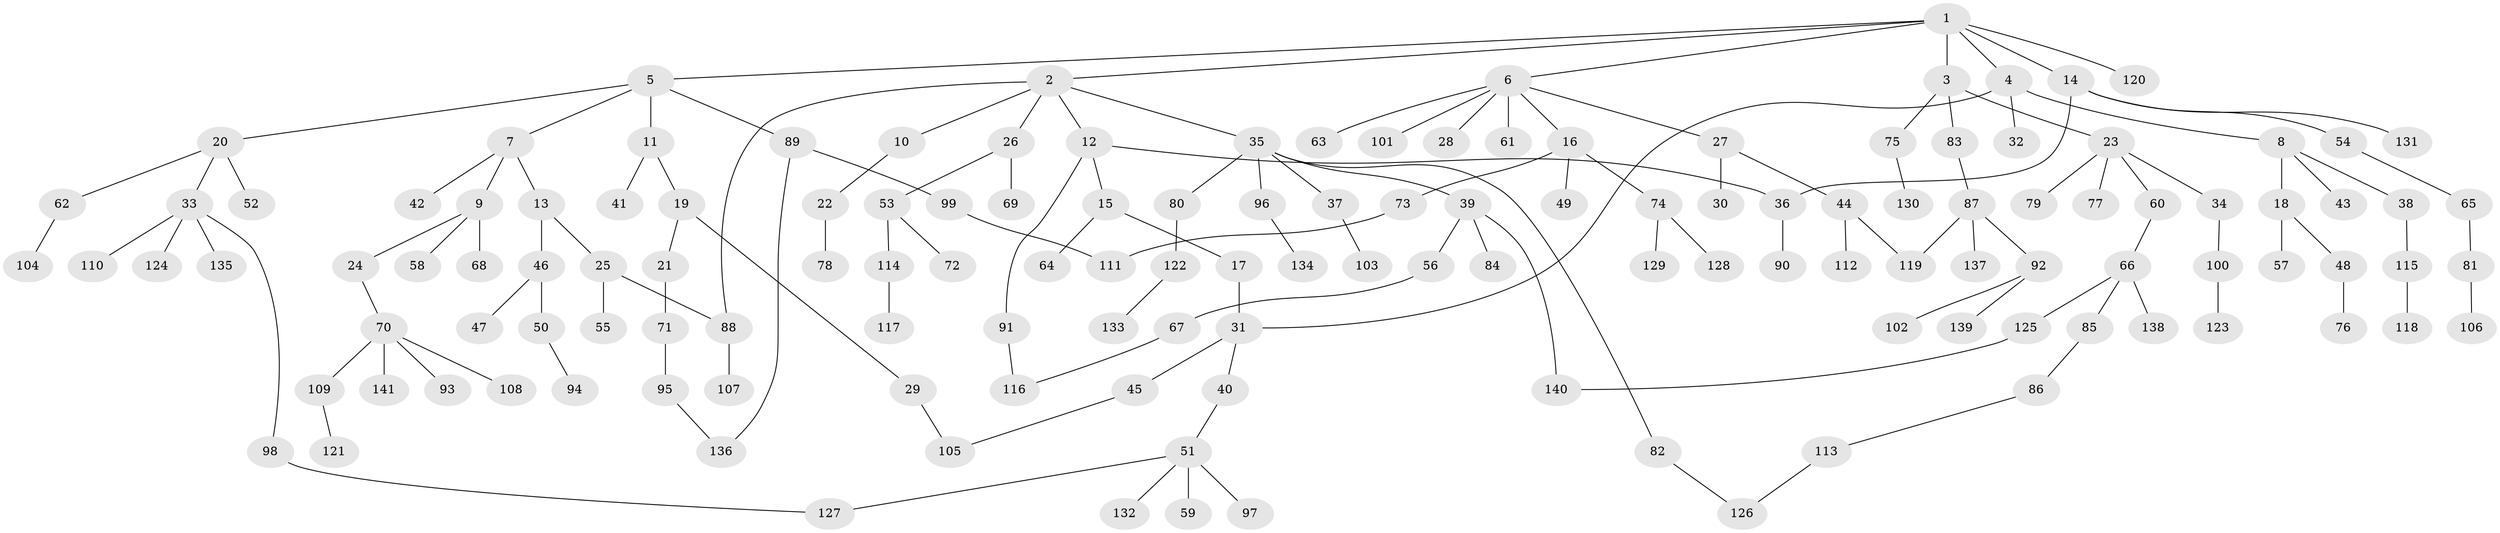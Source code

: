 // coarse degree distribution, {6: 0.046511627906976744, 5: 0.06976744186046512, 3: 0.20930232558139536, 2: 0.3488372093023256, 4: 0.046511627906976744, 1: 0.27906976744186046}
// Generated by graph-tools (version 1.1) at 2025/48/03/04/25 22:48:50]
// undirected, 141 vertices, 151 edges
graph export_dot {
  node [color=gray90,style=filled];
  1;
  2;
  3;
  4;
  5;
  6;
  7;
  8;
  9;
  10;
  11;
  12;
  13;
  14;
  15;
  16;
  17;
  18;
  19;
  20;
  21;
  22;
  23;
  24;
  25;
  26;
  27;
  28;
  29;
  30;
  31;
  32;
  33;
  34;
  35;
  36;
  37;
  38;
  39;
  40;
  41;
  42;
  43;
  44;
  45;
  46;
  47;
  48;
  49;
  50;
  51;
  52;
  53;
  54;
  55;
  56;
  57;
  58;
  59;
  60;
  61;
  62;
  63;
  64;
  65;
  66;
  67;
  68;
  69;
  70;
  71;
  72;
  73;
  74;
  75;
  76;
  77;
  78;
  79;
  80;
  81;
  82;
  83;
  84;
  85;
  86;
  87;
  88;
  89;
  90;
  91;
  92;
  93;
  94;
  95;
  96;
  97;
  98;
  99;
  100;
  101;
  102;
  103;
  104;
  105;
  106;
  107;
  108;
  109;
  110;
  111;
  112;
  113;
  114;
  115;
  116;
  117;
  118;
  119;
  120;
  121;
  122;
  123;
  124;
  125;
  126;
  127;
  128;
  129;
  130;
  131;
  132;
  133;
  134;
  135;
  136;
  137;
  138;
  139;
  140;
  141;
  1 -- 2;
  1 -- 3;
  1 -- 4;
  1 -- 5;
  1 -- 6;
  1 -- 14;
  1 -- 120;
  2 -- 10;
  2 -- 12;
  2 -- 26;
  2 -- 35;
  2 -- 88;
  3 -- 23;
  3 -- 75;
  3 -- 83;
  4 -- 8;
  4 -- 32;
  4 -- 31;
  5 -- 7;
  5 -- 11;
  5 -- 20;
  5 -- 89;
  6 -- 16;
  6 -- 27;
  6 -- 28;
  6 -- 61;
  6 -- 63;
  6 -- 101;
  7 -- 9;
  7 -- 13;
  7 -- 42;
  8 -- 18;
  8 -- 38;
  8 -- 43;
  9 -- 24;
  9 -- 58;
  9 -- 68;
  10 -- 22;
  11 -- 19;
  11 -- 41;
  12 -- 15;
  12 -- 91;
  12 -- 36;
  13 -- 25;
  13 -- 46;
  14 -- 36;
  14 -- 54;
  14 -- 131;
  15 -- 17;
  15 -- 64;
  16 -- 49;
  16 -- 73;
  16 -- 74;
  17 -- 31;
  18 -- 48;
  18 -- 57;
  19 -- 21;
  19 -- 29;
  20 -- 33;
  20 -- 52;
  20 -- 62;
  21 -- 71;
  22 -- 78;
  23 -- 34;
  23 -- 60;
  23 -- 77;
  23 -- 79;
  24 -- 70;
  25 -- 55;
  25 -- 88;
  26 -- 53;
  26 -- 69;
  27 -- 30;
  27 -- 44;
  29 -- 105;
  31 -- 40;
  31 -- 45;
  33 -- 98;
  33 -- 110;
  33 -- 124;
  33 -- 135;
  34 -- 100;
  35 -- 37;
  35 -- 39;
  35 -- 80;
  35 -- 82;
  35 -- 96;
  36 -- 90;
  37 -- 103;
  38 -- 115;
  39 -- 56;
  39 -- 84;
  39 -- 140;
  40 -- 51;
  44 -- 112;
  44 -- 119;
  45 -- 105;
  46 -- 47;
  46 -- 50;
  48 -- 76;
  50 -- 94;
  51 -- 59;
  51 -- 97;
  51 -- 132;
  51 -- 127;
  53 -- 72;
  53 -- 114;
  54 -- 65;
  56 -- 67;
  60 -- 66;
  62 -- 104;
  65 -- 81;
  66 -- 85;
  66 -- 125;
  66 -- 138;
  67 -- 116;
  70 -- 93;
  70 -- 108;
  70 -- 109;
  70 -- 141;
  71 -- 95;
  73 -- 111;
  74 -- 128;
  74 -- 129;
  75 -- 130;
  80 -- 122;
  81 -- 106;
  82 -- 126;
  83 -- 87;
  85 -- 86;
  86 -- 113;
  87 -- 92;
  87 -- 119;
  87 -- 137;
  88 -- 107;
  89 -- 99;
  89 -- 136;
  91 -- 116;
  92 -- 102;
  92 -- 139;
  95 -- 136;
  96 -- 134;
  98 -- 127;
  99 -- 111;
  100 -- 123;
  109 -- 121;
  113 -- 126;
  114 -- 117;
  115 -- 118;
  122 -- 133;
  125 -- 140;
}
